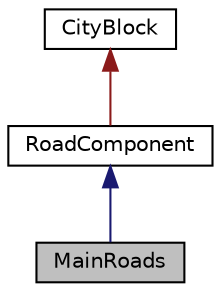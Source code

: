 digraph "MainRoads"
{
 // LATEX_PDF_SIZE
  edge [fontname="Helvetica",fontsize="10",labelfontname="Helvetica",labelfontsize="10"];
  node [fontname="Helvetica",fontsize="10",shape=record];
  Node1 [label="MainRoads",height=0.2,width=0.4,color="black", fillcolor="grey75", style="filled", fontcolor="black",tooltip="Represents a main road component in the road network."];
  Node2 -> Node1 [dir="back",color="midnightblue",fontsize="10",style="solid",fontname="Helvetica"];
  Node2 [label="RoadComponent",height=0.2,width=0.4,color="black", fillcolor="white", style="filled",URL="$classRoadComponent.html",tooltip=" "];
  Node3 -> Node2 [dir="back",color="firebrick4",fontsize="10",style="solid",fontname="Helvetica"];
  Node3 [label="CityBlock",height=0.2,width=0.4,color="black", fillcolor="white", style="filled",URL="$classCityBlock.html",tooltip="Base class representing a block within the city."];
}

